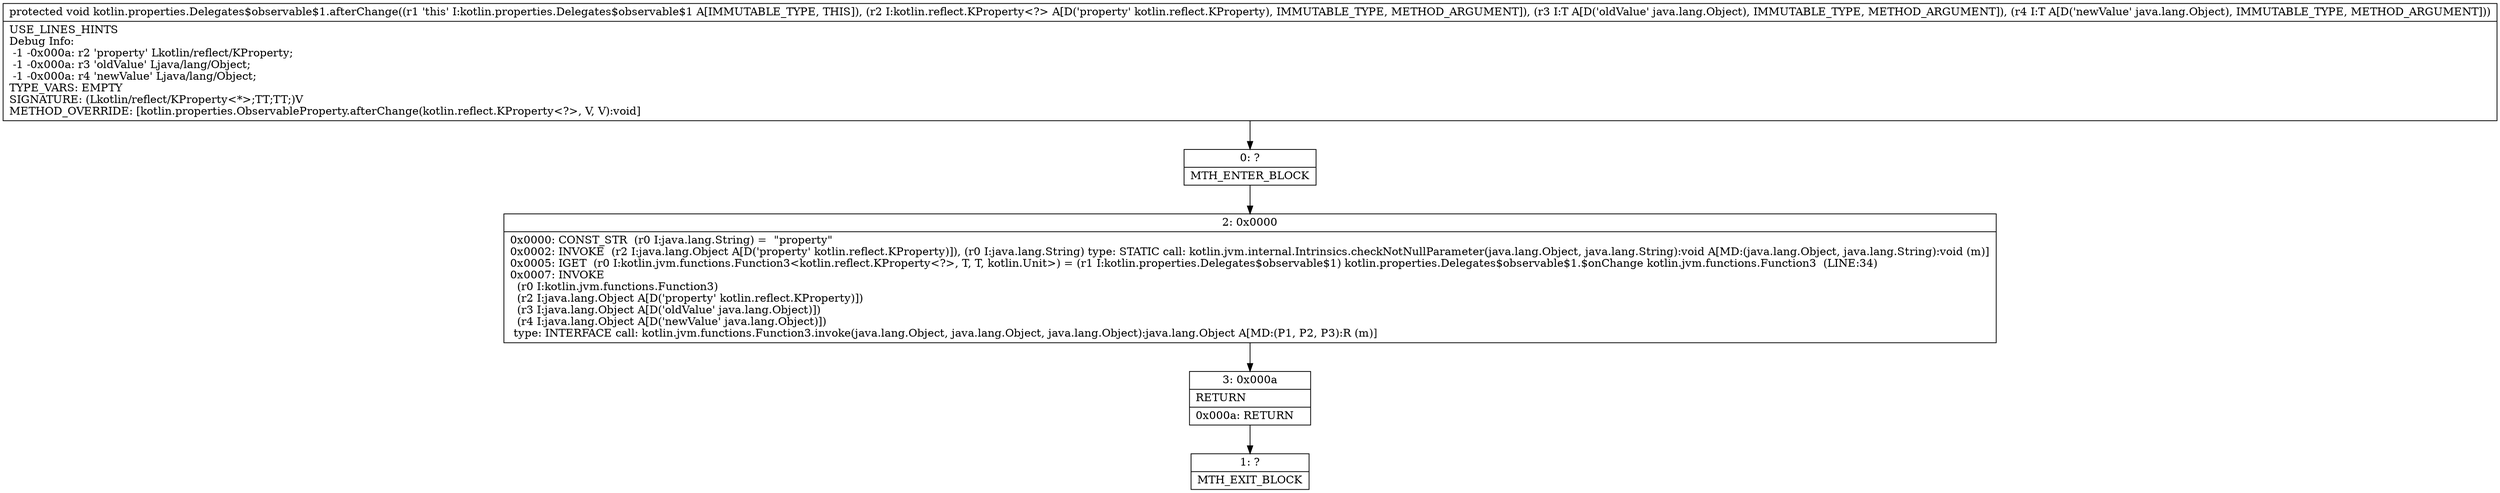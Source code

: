 digraph "CFG forkotlin.properties.Delegates$observable$1.afterChange(Lkotlin\/reflect\/KProperty;Ljava\/lang\/Object;Ljava\/lang\/Object;)V" {
Node_0 [shape=record,label="{0\:\ ?|MTH_ENTER_BLOCK\l}"];
Node_2 [shape=record,label="{2\:\ 0x0000|0x0000: CONST_STR  (r0 I:java.lang.String) =  \"property\" \l0x0002: INVOKE  (r2 I:java.lang.Object A[D('property' kotlin.reflect.KProperty)]), (r0 I:java.lang.String) type: STATIC call: kotlin.jvm.internal.Intrinsics.checkNotNullParameter(java.lang.Object, java.lang.String):void A[MD:(java.lang.Object, java.lang.String):void (m)]\l0x0005: IGET  (r0 I:kotlin.jvm.functions.Function3\<kotlin.reflect.KProperty\<?\>, T, T, kotlin.Unit\>) = (r1 I:kotlin.properties.Delegates$observable$1) kotlin.properties.Delegates$observable$1.$onChange kotlin.jvm.functions.Function3  (LINE:34)\l0x0007: INVOKE  \l  (r0 I:kotlin.jvm.functions.Function3)\l  (r2 I:java.lang.Object A[D('property' kotlin.reflect.KProperty)])\l  (r3 I:java.lang.Object A[D('oldValue' java.lang.Object)])\l  (r4 I:java.lang.Object A[D('newValue' java.lang.Object)])\l type: INTERFACE call: kotlin.jvm.functions.Function3.invoke(java.lang.Object, java.lang.Object, java.lang.Object):java.lang.Object A[MD:(P1, P2, P3):R (m)]\l}"];
Node_3 [shape=record,label="{3\:\ 0x000a|RETURN\l|0x000a: RETURN   \l}"];
Node_1 [shape=record,label="{1\:\ ?|MTH_EXIT_BLOCK\l}"];
MethodNode[shape=record,label="{protected void kotlin.properties.Delegates$observable$1.afterChange((r1 'this' I:kotlin.properties.Delegates$observable$1 A[IMMUTABLE_TYPE, THIS]), (r2 I:kotlin.reflect.KProperty\<?\> A[D('property' kotlin.reflect.KProperty), IMMUTABLE_TYPE, METHOD_ARGUMENT]), (r3 I:T A[D('oldValue' java.lang.Object), IMMUTABLE_TYPE, METHOD_ARGUMENT]), (r4 I:T A[D('newValue' java.lang.Object), IMMUTABLE_TYPE, METHOD_ARGUMENT]))  | USE_LINES_HINTS\lDebug Info:\l  \-1 \-0x000a: r2 'property' Lkotlin\/reflect\/KProperty;\l  \-1 \-0x000a: r3 'oldValue' Ljava\/lang\/Object;\l  \-1 \-0x000a: r4 'newValue' Ljava\/lang\/Object;\lTYPE_VARS: EMPTY\lSIGNATURE: (Lkotlin\/reflect\/KProperty\<*\>;TT;TT;)V\lMETHOD_OVERRIDE: [kotlin.properties.ObservableProperty.afterChange(kotlin.reflect.KProperty\<?\>, V, V):void]\l}"];
MethodNode -> Node_0;Node_0 -> Node_2;
Node_2 -> Node_3;
Node_3 -> Node_1;
}

